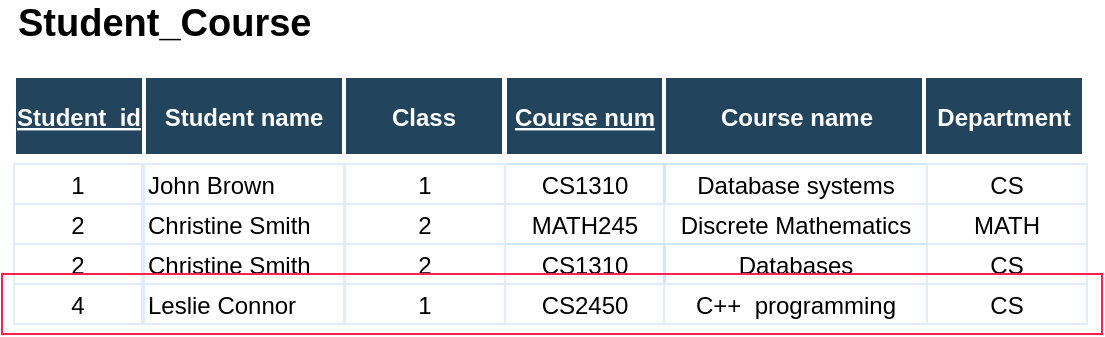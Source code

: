 <mxfile version="12.2.2" type="device" pages="1"><diagram name="Page-1" id="8378b5f6-a2b2-b727-a746-972ab9d02e00"><mxGraphModel dx="753" dy="682" grid="1" gridSize="10" guides="1" tooltips="1" connect="0" arrows="1" fold="1" page="1" pageScale="1.5" pageWidth="1169" pageHeight="827" background="#ffffff" math="0" shadow="0"><root><mxCell id="0"/><mxCell id="1" parent="0"/><mxCell id="75" value="John Brown" style="align=left;strokeColor=#DEEDFF" parent="1" vertex="1"><mxGeometry x="127" y="420" width="100" height="20" as="geometry"/></mxCell><mxCell id="76" value="CS1310" style="strokeColor=#CCE7FF;fillColor=none;" parent="1" vertex="1"><mxGeometry x="307.5" y="420.0" width="80.0" height="20" as="geometry"/></mxCell><mxCell id="77" value="Database systems" style="strokeColor=#CCE7FF;fillColor=none;" parent="1" vertex="1"><mxGeometry x="387" y="420" width="132" height="20" as="geometry"/></mxCell><mxCell id="78" value="CS" style="strokeColor=#DEEDFF" parent="1" vertex="1"><mxGeometry x="518.5" y="420" width="80.0" height="20" as="geometry"/></mxCell><mxCell id="80" value="Christine Smith" style="align=left;strokeColor=#DEEDFF" parent="1" vertex="1"><mxGeometry x="127" y="440" width="100" height="20" as="geometry"/></mxCell><mxCell id="81" value="MATH245" style="strokeColor=#DEEDFF" parent="1" vertex="1"><mxGeometry x="307.5" y="440.0" width="80.0" height="20" as="geometry"/></mxCell><mxCell id="82" value="Discrete Mathematics" style="strokeColor=#DEEDFF" parent="1" vertex="1"><mxGeometry x="387" y="440" width="132" height="20" as="geometry"/></mxCell><mxCell id="83" value="MATH" style="strokeColor=#DEEDFF" parent="1" vertex="1"><mxGeometry x="518.5" y="440.0" width="80.0" height="20" as="geometry"/></mxCell><mxCell id="85" value="Christine Smith" style="align=left;strokeColor=#DEEDFF" parent="1" vertex="1"><mxGeometry x="127" y="460" width="100" height="20" as="geometry"/></mxCell><mxCell id="86" value="CS1310" style="strokeColor=#CCE7FF;fillColor=none;" parent="1" vertex="1"><mxGeometry x="307.5" y="460.0" width="80.0" height="20" as="geometry"/></mxCell><mxCell id="87" value="Databases" style="strokeColor=#CCE7FF;fillColor=none;" parent="1" vertex="1"><mxGeometry x="387" y="460" width="132" height="20" as="geometry"/></mxCell><mxCell id="88" value="CS" style="strokeColor=#DEEDFF" parent="1" vertex="1"><mxGeometry x="518.5" y="460.0" width="80.0" height="20" as="geometry"/></mxCell><mxCell id="90" value="Leslie Connor" style="align=left;strokeColor=#DEEDFF" parent="1" vertex="1"><mxGeometry x="127" y="480" width="100" height="20" as="geometry"/></mxCell><mxCell id="91" value="CS2450" style="strokeColor=#DEEDFF" parent="1" vertex="1"><mxGeometry x="307.5" y="480.0" width="80.0" height="20" as="geometry"/></mxCell><mxCell id="92" value="C++  programming" style="strokeColor=#DEEDFF" parent="1" vertex="1"><mxGeometry x="387" y="480" width="132" height="20" as="geometry"/></mxCell><mxCell id="93" value="CS" style="strokeColor=#DEEDFF" parent="1" vertex="1"><mxGeometry x="518.5" y="480.0" width="80.0" height="20" as="geometry"/></mxCell><mxCell id="2" value="Student name" style="fillColor=#23445D;strokeColor=#FFFFFF;strokeWidth=2;fontColor=#FFFFFF;fontStyle=1" parent="1" vertex="1"><mxGeometry x="127" y="376" width="100" height="40" as="geometry"/></mxCell><mxCell id="12" value="Course num" style="fillColor=#23445D;strokeColor=#FFFFFF;strokeWidth=2;fontColor=#FFFFFF;fontStyle=5" parent="1" vertex="1"><mxGeometry x="307.5" y="376.0" width="80.0" height="40.0" as="geometry"/></mxCell><mxCell id="13" value="Course name" style="fillColor=#23445D;strokeColor=#FFFFFF;strokeWidth=2;fontColor=#FFFFFF;fontStyle=1" parent="1" vertex="1"><mxGeometry x="387" y="376" width="133" height="40" as="geometry"/></mxCell><mxCell id="14" value="Department" style="fillColor=#23445D;strokeColor=#FFFFFF;strokeWidth=2;fontColor=#FFFFFF;fontStyle=1" parent="1" vertex="1"><mxGeometry x="517" y="376.0" width="80.0" height="40.0" as="geometry"/></mxCell><mxCell id="1an4PyrDZiuNtEHsmYrM-282" value="1" style="strokeColor=#DEEDFF" parent="1" vertex="1"><mxGeometry x="227.5" y="420" width="80.0" height="20" as="geometry"/></mxCell><mxCell id="1an4PyrDZiuNtEHsmYrM-283" value="2" style="strokeColor=#DEEDFF" parent="1" vertex="1"><mxGeometry x="227.5" y="440.0" width="80.0" height="20" as="geometry"/></mxCell><mxCell id="1an4PyrDZiuNtEHsmYrM-284" value="2" style="strokeColor=#DEEDFF" parent="1" vertex="1"><mxGeometry x="227.5" y="460.0" width="80.0" height="20" as="geometry"/></mxCell><mxCell id="1an4PyrDZiuNtEHsmYrM-285" value="1" style="strokeColor=#DEEDFF" parent="1" vertex="1"><mxGeometry x="227.5" y="480.0" width="80.0" height="20" as="geometry"/></mxCell><mxCell id="1an4PyrDZiuNtEHsmYrM-306" value="Class" style="fillColor=#23445D;strokeColor=#FFFFFF;strokeWidth=2;fontColor=#FFFFFF;fontStyle=1" parent="1" vertex="1"><mxGeometry x="227" y="376.0" width="80.0" height="40.0" as="geometry"/></mxCell><mxCell id="YJMqp7q1rqoraUsKvzo1-93" value="Student_Course" style="text;html=1;strokeColor=none;fillColor=none;align=left;verticalAlign=middle;whiteSpace=wrap;rounded=0;fontSize=19;fontStyle=1" parent="1" vertex="1"><mxGeometry x="62" y="340" width="173" height="20" as="geometry"/></mxCell><mxCell id="pt02mc1mDiVBBJ6BWTSa-93" value="1" style="strokeColor=#DEEDFF" parent="1" vertex="1"><mxGeometry x="62.0" y="420" width="64" height="20" as="geometry"/></mxCell><mxCell id="pt02mc1mDiVBBJ6BWTSa-94" value="2" style="strokeColor=#DEEDFF" parent="1" vertex="1"><mxGeometry x="62.0" y="440.0" width="64" height="20" as="geometry"/></mxCell><mxCell id="pt02mc1mDiVBBJ6BWTSa-95" value="2" style="strokeColor=#DEEDFF" parent="1" vertex="1"><mxGeometry x="62.0" y="460.0" width="64" height="20" as="geometry"/></mxCell><mxCell id="pt02mc1mDiVBBJ6BWTSa-96" value="4" style="strokeColor=#DEEDFF" parent="1" vertex="1"><mxGeometry x="62.0" y="480.0" width="64" height="20" as="geometry"/></mxCell><mxCell id="pt02mc1mDiVBBJ6BWTSa-97" value="Student_id" style="fillColor=#23445D;strokeColor=#FFFFFF;strokeWidth=2;fontColor=#FFFFFF;fontStyle=5" parent="1" vertex="1"><mxGeometry x="62" y="376" width="65" height="40" as="geometry"/></mxCell><mxCell id="e2aGwah07EFe67SypM_W-98" value="" style="rounded=0;whiteSpace=wrap;html=1;strokeColor=#FF2155;fillColor=none;" parent="1" vertex="1"><mxGeometry x="56" y="475" width="550" height="30" as="geometry"/></mxCell></root></mxGraphModel></diagram></mxfile>